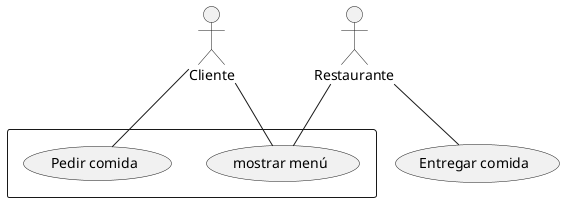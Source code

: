 @startuml

rectangle  {
(mostrar menú) as CU1
(Pedir comida) as CU2
}
:Cliente:--CU1
:Cliente:--CU2
:Restaurante:--CU1
:Restaurante:--(Entregar comida)

@enduml
